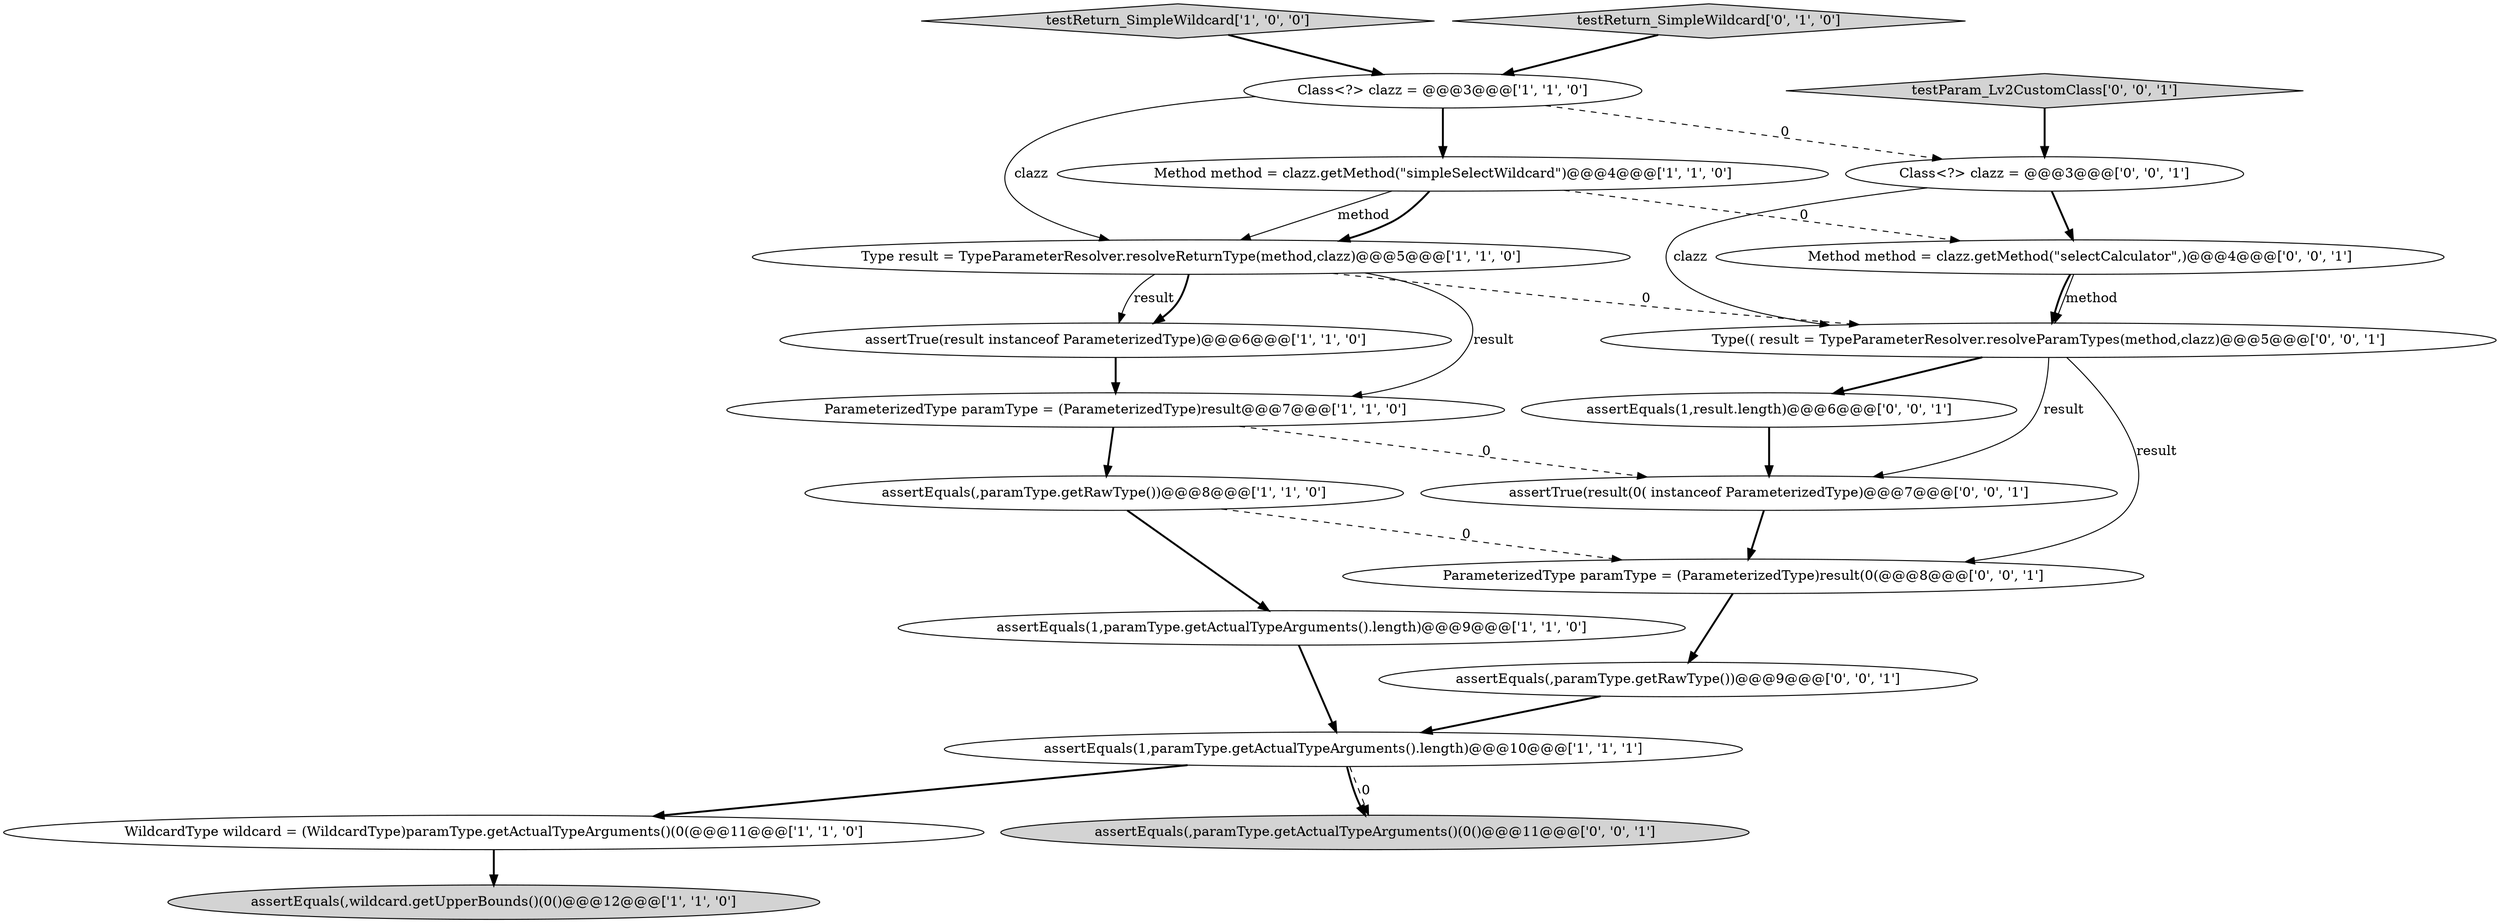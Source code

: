 digraph {
8 [style = filled, label = "assertEquals(1,paramType.getActualTypeArguments().length)@@@10@@@['1', '1', '1']", fillcolor = white, shape = ellipse image = "AAA0AAABBB1BBB"];
9 [style = filled, label = "WildcardType wildcard = (WildcardType)paramType.getActualTypeArguments()(0(@@@11@@@['1', '1', '0']", fillcolor = white, shape = ellipse image = "AAA0AAABBB1BBB"];
15 [style = filled, label = "Class<?> clazz = @@@3@@@['0', '0', '1']", fillcolor = white, shape = ellipse image = "AAA0AAABBB3BBB"];
10 [style = filled, label = "assertEquals(,paramType.getRawType())@@@8@@@['1', '1', '0']", fillcolor = white, shape = ellipse image = "AAA0AAABBB1BBB"];
7 [style = filled, label = "assertEquals(1,paramType.getActualTypeArguments().length)@@@9@@@['1', '1', '0']", fillcolor = white, shape = ellipse image = "AAA0AAABBB1BBB"];
0 [style = filled, label = "assertEquals(,wildcard.getUpperBounds()(0()@@@12@@@['1', '1', '0']", fillcolor = lightgray, shape = ellipse image = "AAA0AAABBB1BBB"];
18 [style = filled, label = "ParameterizedType paramType = (ParameterizedType)result(0(@@@8@@@['0', '0', '1']", fillcolor = white, shape = ellipse image = "AAA0AAABBB3BBB"];
6 [style = filled, label = "assertTrue(result instanceof ParameterizedType)@@@6@@@['1', '1', '0']", fillcolor = white, shape = ellipse image = "AAA0AAABBB1BBB"];
14 [style = filled, label = "assertEquals(,paramType.getRawType())@@@9@@@['0', '0', '1']", fillcolor = white, shape = ellipse image = "AAA0AAABBB3BBB"];
4 [style = filled, label = "testReturn_SimpleWildcard['1', '0', '0']", fillcolor = lightgray, shape = diamond image = "AAA0AAABBB1BBB"];
2 [style = filled, label = "Type result = TypeParameterResolver.resolveReturnType(method,clazz)@@@5@@@['1', '1', '0']", fillcolor = white, shape = ellipse image = "AAA0AAABBB1BBB"];
20 [style = filled, label = "assertEquals(,paramType.getActualTypeArguments()(0()@@@11@@@['0', '0', '1']", fillcolor = lightgray, shape = ellipse image = "AAA0AAABBB3BBB"];
11 [style = filled, label = "testReturn_SimpleWildcard['0', '1', '0']", fillcolor = lightgray, shape = diamond image = "AAA0AAABBB2BBB"];
17 [style = filled, label = "assertEquals(1,result.length)@@@6@@@['0', '0', '1']", fillcolor = white, shape = ellipse image = "AAA0AAABBB3BBB"];
1 [style = filled, label = "ParameterizedType paramType = (ParameterizedType)result@@@7@@@['1', '1', '0']", fillcolor = white, shape = ellipse image = "AAA0AAABBB1BBB"];
12 [style = filled, label = "Method method = clazz.getMethod(\"selectCalculator\",)@@@4@@@['0', '0', '1']", fillcolor = white, shape = ellipse image = "AAA0AAABBB3BBB"];
3 [style = filled, label = "Class<?> clazz = @@@3@@@['1', '1', '0']", fillcolor = white, shape = ellipse image = "AAA0AAABBB1BBB"];
19 [style = filled, label = "Type(( result = TypeParameterResolver.resolveParamTypes(method,clazz)@@@5@@@['0', '0', '1']", fillcolor = white, shape = ellipse image = "AAA0AAABBB3BBB"];
13 [style = filled, label = "testParam_Lv2CustomClass['0', '0', '1']", fillcolor = lightgray, shape = diamond image = "AAA0AAABBB3BBB"];
16 [style = filled, label = "assertTrue(result(0( instanceof ParameterizedType)@@@7@@@['0', '0', '1']", fillcolor = white, shape = ellipse image = "AAA0AAABBB3BBB"];
5 [style = filled, label = "Method method = clazz.getMethod(\"simpleSelectWildcard\")@@@4@@@['1', '1', '0']", fillcolor = white, shape = ellipse image = "AAA0AAABBB1BBB"];
2->6 [style = solid, label="result"];
4->3 [style = bold, label=""];
5->12 [style = dashed, label="0"];
16->18 [style = bold, label=""];
2->19 [style = dashed, label="0"];
9->0 [style = bold, label=""];
19->18 [style = solid, label="result"];
2->6 [style = bold, label=""];
12->19 [style = solid, label="method"];
8->20 [style = dashed, label="0"];
15->19 [style = solid, label="clazz"];
3->2 [style = solid, label="clazz"];
19->17 [style = bold, label=""];
7->8 [style = bold, label=""];
5->2 [style = solid, label="method"];
10->7 [style = bold, label=""];
6->1 [style = bold, label=""];
5->2 [style = bold, label=""];
3->5 [style = bold, label=""];
2->1 [style = solid, label="result"];
8->20 [style = bold, label=""];
11->3 [style = bold, label=""];
1->16 [style = dashed, label="0"];
8->9 [style = bold, label=""];
3->15 [style = dashed, label="0"];
15->12 [style = bold, label=""];
14->8 [style = bold, label=""];
13->15 [style = bold, label=""];
12->19 [style = bold, label=""];
1->10 [style = bold, label=""];
18->14 [style = bold, label=""];
10->18 [style = dashed, label="0"];
17->16 [style = bold, label=""];
19->16 [style = solid, label="result"];
}

